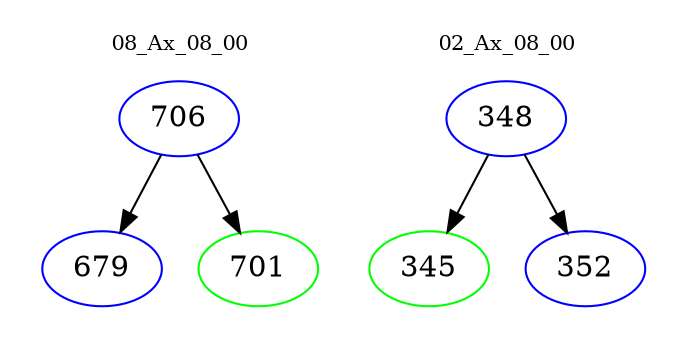 digraph{
subgraph cluster_0 {
color = white
label = "08_Ax_08_00";
fontsize=10;
T0_706 [label="706", color="blue"]
T0_706 -> T0_679 [color="black"]
T0_679 [label="679", color="blue"]
T0_706 -> T0_701 [color="black"]
T0_701 [label="701", color="green"]
}
subgraph cluster_1 {
color = white
label = "02_Ax_08_00";
fontsize=10;
T1_348 [label="348", color="blue"]
T1_348 -> T1_345 [color="black"]
T1_345 [label="345", color="green"]
T1_348 -> T1_352 [color="black"]
T1_352 [label="352", color="blue"]
}
}
